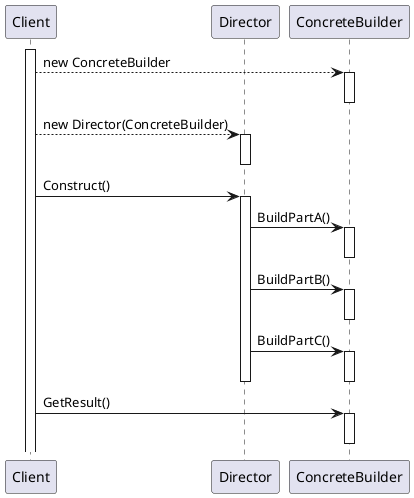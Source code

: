 @startuml Builder
participant Client
participant Director 
participant ConcreteBuilder
activate Client
Client --> ConcreteBuilder: new ConcreteBuilder
activate ConcreteBuilder
deactivate ConcreteBuilder
Client --> Director: new Director(ConcreteBuilder)
activate Director
deactivate Director
Client -> Director: Construct()
activate Director
Director -> ConcreteBuilder: BuildPartA()
activate ConcreteBuilder
deactivate ConcreteBuilder
Director -> ConcreteBuilder: BuildPartB()
activate ConcreteBuilder
deactivate ConcreteBuilder
Director -> ConcreteBuilder: BuildPartC()
activate ConcreteBuilder
deactivate ConcreteBuilder
deactivate Director
Client -> ConcreteBuilder:GetResult()
activate ConcreteBuilder
deactivate ConcreteBuilder
@enduml
